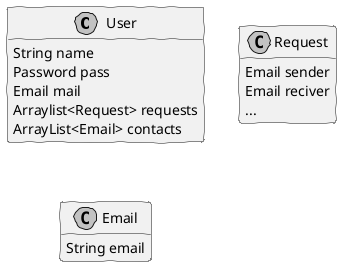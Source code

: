 @startuml  dm.png
skinparam handwritten true
skinparam monochrome true
skinparam packageStyle rect
skinparam defaultFontName FG Virgil
skinparam shadowing false

hide empty methods

class User{
	String name
	Password pass
	Email mail
	Arraylist<Request> requests
	ArrayList<Email> contacts

}

class Request{
	Email sender
	Email reciver
	...
}

class Email{
	String email
}

@enduml